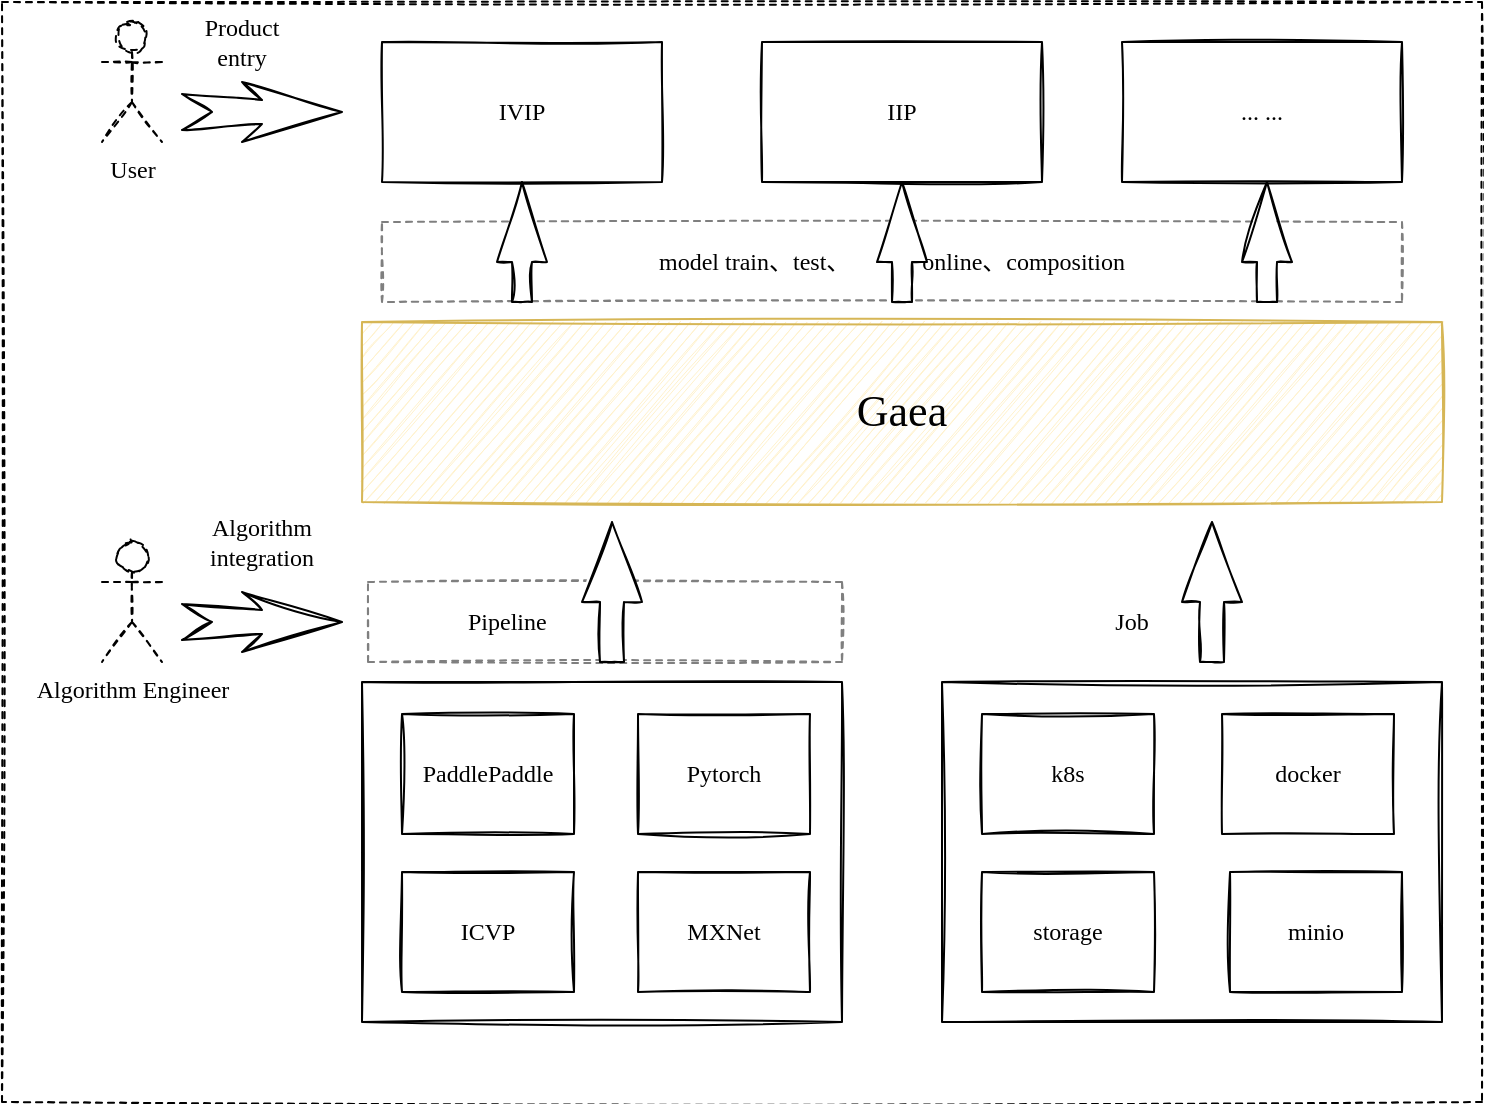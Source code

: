 <mxfile version="14.2.5" type="github">
  <diagram id="ZgehiGRjidCuQ3ADT8D0" name="Page-1">
    <mxGraphModel dx="946" dy="459" grid="1" gridSize="10" guides="1" tooltips="1" connect="1" arrows="1" fold="1" page="1" pageScale="1" pageWidth="827" pageHeight="1169" math="0" shadow="0">
      <root>
        <mxCell id="0" />
        <mxCell id="1" parent="0" />
        <mxCell id="LGFnTv-W5vBcdsDXNJbK-38" value="" style="rounded=0;whiteSpace=wrap;html=1;shadow=0;dashed=1;sketch=1;gradientColor=none;fontFamily=Comic Sans MS;" vertex="1" parent="1">
          <mxGeometry x="60" y="130" width="740" height="550" as="geometry" />
        </mxCell>
        <mxCell id="LGFnTv-W5vBcdsDXNJbK-8" value="" style="rounded=0;whiteSpace=wrap;html=1;sketch=1;shadow=0;" vertex="1" parent="1">
          <mxGeometry x="530" y="470" width="250" height="170" as="geometry" />
        </mxCell>
        <mxCell id="LGFnTv-W5vBcdsDXNJbK-2" value="IVIP" style="rounded=0;whiteSpace=wrap;html=1;sketch=1;fontFamily=Comic Sans MS;" vertex="1" parent="1">
          <mxGeometry x="250" y="150" width="140" height="70" as="geometry" />
        </mxCell>
        <mxCell id="LGFnTv-W5vBcdsDXNJbK-3" value="IIP" style="rounded=0;whiteSpace=wrap;html=1;sketch=1;fontFamily=Comic Sans MS;" vertex="1" parent="1">
          <mxGeometry x="440" y="150" width="140" height="70" as="geometry" />
        </mxCell>
        <mxCell id="LGFnTv-W5vBcdsDXNJbK-4" value="... ..." style="rounded=0;whiteSpace=wrap;html=1;sketch=1;fontFamily=Comic Sans MS;" vertex="1" parent="1">
          <mxGeometry x="620" y="150" width="140" height="70" as="geometry" />
        </mxCell>
        <mxCell id="LGFnTv-W5vBcdsDXNJbK-5" value="&lt;font style=&quot;font-size: 22px&quot;&gt;Gaea&lt;/font&gt;" style="rounded=0;whiteSpace=wrap;html=1;sketch=1;fontFamily=Comic Sans MS;fillColor=#fff2cc;strokeColor=#d6b656;" vertex="1" parent="1">
          <mxGeometry x="240" y="290" width="540" height="90" as="geometry" />
        </mxCell>
        <mxCell id="LGFnTv-W5vBcdsDXNJbK-6" value="" style="rounded=0;whiteSpace=wrap;html=1;sketch=1;fontFamily=Comic Sans MS;" vertex="1" parent="1">
          <mxGeometry x="240" y="470" width="240" height="170" as="geometry" />
        </mxCell>
        <mxCell id="LGFnTv-W5vBcdsDXNJbK-7" value="k8s" style="rounded=0;whiteSpace=wrap;html=1;sketch=1;fontFamily=Comic Sans MS;" vertex="1" parent="1">
          <mxGeometry x="550" y="486" width="86" height="60" as="geometry" />
        </mxCell>
        <mxCell id="LGFnTv-W5vBcdsDXNJbK-9" value="docker" style="rounded=0;whiteSpace=wrap;html=1;sketch=1;fontFamily=Comic Sans MS;" vertex="1" parent="1">
          <mxGeometry x="670" y="486" width="86" height="60" as="geometry" />
        </mxCell>
        <mxCell id="LGFnTv-W5vBcdsDXNJbK-11" value="storage" style="rounded=0;whiteSpace=wrap;html=1;sketch=1;fontFamily=Comic Sans MS;" vertex="1" parent="1">
          <mxGeometry x="550" y="565" width="86" height="60" as="geometry" />
        </mxCell>
        <mxCell id="LGFnTv-W5vBcdsDXNJbK-12" value="minio" style="rounded=0;whiteSpace=wrap;html=1;sketch=1;fontFamily=Comic Sans MS;" vertex="1" parent="1">
          <mxGeometry x="674" y="565" width="86" height="60" as="geometry" />
        </mxCell>
        <mxCell id="LGFnTv-W5vBcdsDXNJbK-13" value="PaddlePaddle" style="rounded=0;whiteSpace=wrap;html=1;sketch=1;fontFamily=Comic Sans MS;" vertex="1" parent="1">
          <mxGeometry x="260" y="486" width="86" height="60" as="geometry" />
        </mxCell>
        <mxCell id="LGFnTv-W5vBcdsDXNJbK-14" value="Pytorch" style="rounded=0;whiteSpace=wrap;html=1;sketch=1;fontFamily=Comic Sans MS;" vertex="1" parent="1">
          <mxGeometry x="378" y="486" width="86" height="60" as="geometry" />
        </mxCell>
        <mxCell id="LGFnTv-W5vBcdsDXNJbK-15" value="ICVP" style="rounded=0;whiteSpace=wrap;html=1;sketch=1;fontFamily=Comic Sans MS;" vertex="1" parent="1">
          <mxGeometry x="260" y="565" width="86" height="60" as="geometry" />
        </mxCell>
        <mxCell id="LGFnTv-W5vBcdsDXNJbK-16" value="MXNet" style="rounded=0;whiteSpace=wrap;html=1;sketch=1;fontFamily=Comic Sans MS;" vertex="1" parent="1">
          <mxGeometry x="378" y="565" width="86" height="60" as="geometry" />
        </mxCell>
        <mxCell id="LGFnTv-W5vBcdsDXNJbK-18" value="" style="html=1;shadow=0;dashed=0;align=center;verticalAlign=middle;shape=mxgraph.arrows2.arrow;dy=0.6;dx=40;direction=north;notch=0;sketch=1;fontFamily=Comic Sans MS;" vertex="1" parent="1">
          <mxGeometry x="650" y="390" width="30" height="70" as="geometry" />
        </mxCell>
        <mxCell id="LGFnTv-W5vBcdsDXNJbK-19" value="&amp;nbsp; &amp;nbsp; &amp;nbsp; &amp;nbsp; &amp;nbsp; &amp;nbsp; &amp;nbsp; &amp;nbsp; Pipeline" style="rounded=0;whiteSpace=wrap;html=1;shadow=0;sketch=1;fontFamily=Comic Sans MS;opacity=50;dashed=1;align=left;" vertex="1" parent="1">
          <mxGeometry x="243" y="420" width="237" height="40" as="geometry" />
        </mxCell>
        <mxCell id="LGFnTv-W5vBcdsDXNJbK-17" value="" style="html=1;shadow=0;dashed=0;align=center;verticalAlign=middle;shape=mxgraph.arrows2.arrow;dy=0.6;dx=40;direction=north;notch=0;sketch=1;fontFamily=Comic Sans MS;" vertex="1" parent="1">
          <mxGeometry x="350" y="390" width="30" height="70" as="geometry" />
        </mxCell>
        <mxCell id="LGFnTv-W5vBcdsDXNJbK-20" value="Job" style="text;html=1;strokeColor=none;fillColor=none;align=center;verticalAlign=middle;whiteSpace=wrap;rounded=0;shadow=0;dashed=1;sketch=1;fontFamily=Comic Sans MS;opacity=50;" vertex="1" parent="1">
          <mxGeometry x="600" y="430" width="50" height="20" as="geometry" />
        </mxCell>
        <mxCell id="LGFnTv-W5vBcdsDXNJbK-28" value="" style="html=1;shadow=0;dashed=0;align=center;verticalAlign=middle;shape=mxgraph.arrows2.stylisedArrow;dy=0.6;dx=40;notch=15;feather=0.4;sketch=1;gradientColor=none;fontFamily=Comic Sans MS;" vertex="1" parent="1">
          <mxGeometry x="150" y="425" width="80" height="30" as="geometry" />
        </mxCell>
        <mxCell id="LGFnTv-W5vBcdsDXNJbK-29" value="" style="html=1;shadow=0;dashed=0;align=center;verticalAlign=middle;shape=mxgraph.arrows2.stylisedArrow;dy=0.6;dx=40;notch=15;feather=0.4;sketch=1;gradientColor=none;fontFamily=Comic Sans MS;" vertex="1" parent="1">
          <mxGeometry x="150" y="170" width="80" height="30" as="geometry" />
        </mxCell>
        <mxCell id="LGFnTv-W5vBcdsDXNJbK-30" value="Algorithm integration" style="text;html=1;strokeColor=none;fillColor=none;align=center;verticalAlign=middle;whiteSpace=wrap;rounded=0;shadow=0;dashed=1;sketch=1;fontFamily=Comic Sans MS;" vertex="1" parent="1">
          <mxGeometry x="160" y="390" width="60" height="20" as="geometry" />
        </mxCell>
        <mxCell id="LGFnTv-W5vBcdsDXNJbK-31" value="Product entry" style="text;html=1;strokeColor=none;fillColor=none;align=center;verticalAlign=middle;whiteSpace=wrap;rounded=0;shadow=0;dashed=1;sketch=1;fontFamily=Comic Sans MS;" vertex="1" parent="1">
          <mxGeometry x="150" y="140" width="60" height="20" as="geometry" />
        </mxCell>
        <object label="User" id="LGFnTv-W5vBcdsDXNJbK-32">
          <mxCell style="shape=umlActor;verticalLabelPosition=bottom;verticalAlign=top;html=1;outlineConnect=0;shadow=0;dashed=1;sketch=1;gradientColor=none;fontFamily=Comic Sans MS;" vertex="1" parent="1">
            <mxGeometry x="110" y="140" width="30" height="60" as="geometry" />
          </mxCell>
        </object>
        <mxCell id="LGFnTv-W5vBcdsDXNJbK-33" value="&lt;p style=&quot;line-height: 120%&quot;&gt;model train、test、&amp;nbsp; &amp;nbsp; &amp;nbsp; &amp;nbsp; &amp;nbsp; &amp;nbsp; online、composition&lt;/p&gt;" style="rounded=0;whiteSpace=wrap;html=1;shadow=0;dashed=1;sketch=1;gradientColor=none;fontFamily=Comic Sans MS;opacity=50;" vertex="1" parent="1">
          <mxGeometry x="250" y="240" width="510" height="40" as="geometry" />
        </mxCell>
        <mxCell id="LGFnTv-W5vBcdsDXNJbK-34" value="" style="html=1;shadow=0;dashed=0;align=center;verticalAlign=middle;shape=mxgraph.arrows2.arrow;dy=0.6;dx=40;direction=north;notch=0;sketch=1;fontFamily=Comic Sans MS;" vertex="1" parent="1">
          <mxGeometry x="307.5" y="220" width="25" height="60" as="geometry" />
        </mxCell>
        <mxCell id="LGFnTv-W5vBcdsDXNJbK-35" value="" style="html=1;shadow=0;dashed=0;align=center;verticalAlign=middle;shape=mxgraph.arrows2.arrow;dy=0.6;dx=40;direction=north;notch=0;sketch=1;fontFamily=Comic Sans MS;" vertex="1" parent="1">
          <mxGeometry x="497.5" y="220" width="25" height="60" as="geometry" />
        </mxCell>
        <mxCell id="LGFnTv-W5vBcdsDXNJbK-36" value="" style="html=1;shadow=0;dashed=0;align=center;verticalAlign=middle;shape=mxgraph.arrows2.arrow;dy=0.6;dx=40;direction=north;notch=0;sketch=1;fontFamily=Comic Sans MS;" vertex="1" parent="1">
          <mxGeometry x="680" y="220" width="25" height="60" as="geometry" />
        </mxCell>
        <object label="Algorithm Engineer" id="LGFnTv-W5vBcdsDXNJbK-37">
          <mxCell style="shape=umlActor;verticalLabelPosition=bottom;verticalAlign=top;html=1;outlineConnect=0;shadow=0;dashed=1;sketch=1;gradientColor=none;fontFamily=Comic Sans MS;" vertex="1" parent="1">
            <mxGeometry x="110" y="400" width="30" height="60" as="geometry" />
          </mxCell>
        </object>
      </root>
    </mxGraphModel>
  </diagram>
</mxfile>
